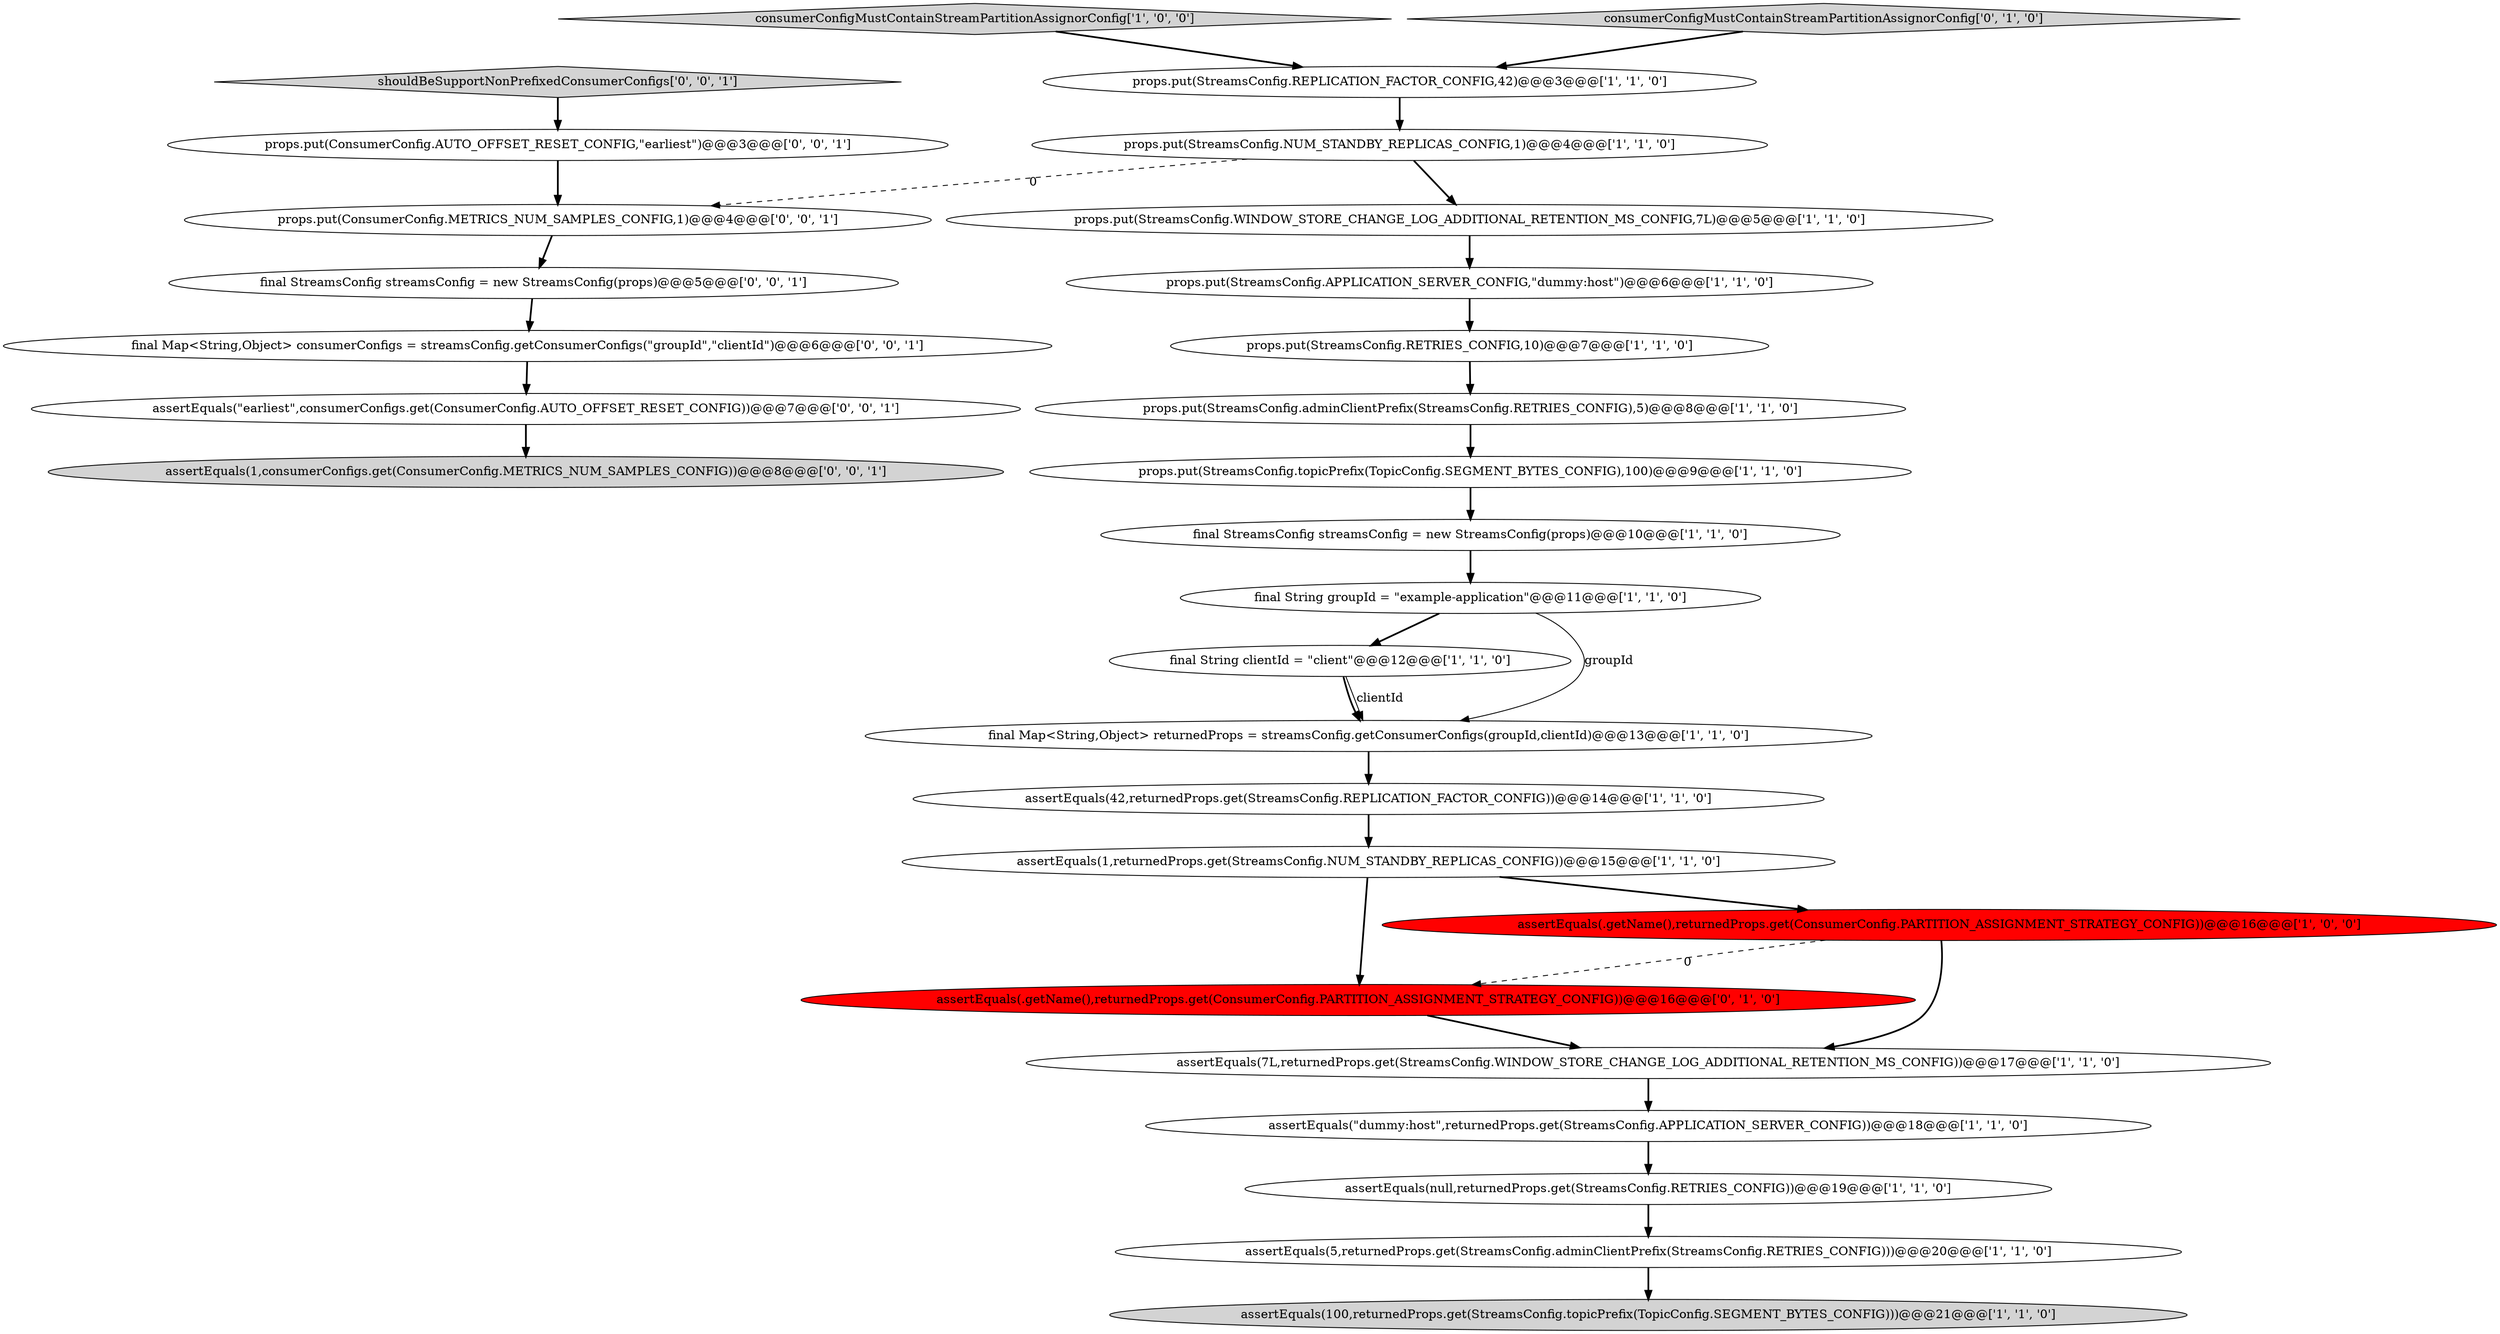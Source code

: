 digraph {
14 [style = filled, label = "final String clientId = \"client\"@@@12@@@['1', '1', '0']", fillcolor = white, shape = ellipse image = "AAA0AAABBB1BBB"];
0 [style = filled, label = "props.put(StreamsConfig.RETRIES_CONFIG,10)@@@7@@@['1', '1', '0']", fillcolor = white, shape = ellipse image = "AAA0AAABBB1BBB"];
27 [style = filled, label = "assertEquals(1,consumerConfigs.get(ConsumerConfig.METRICS_NUM_SAMPLES_CONFIG))@@@8@@@['0', '0', '1']", fillcolor = lightgray, shape = ellipse image = "AAA0AAABBB3BBB"];
12 [style = filled, label = "assertEquals(\"dummy:host\",returnedProps.get(StreamsConfig.APPLICATION_SERVER_CONFIG))@@@18@@@['1', '1', '0']", fillcolor = white, shape = ellipse image = "AAA0AAABBB1BBB"];
21 [style = filled, label = "assertEquals(.getName(),returnedProps.get(ConsumerConfig.PARTITION_ASSIGNMENT_STRATEGY_CONFIG))@@@16@@@['0', '1', '0']", fillcolor = red, shape = ellipse image = "AAA1AAABBB2BBB"];
13 [style = filled, label = "assertEquals(null,returnedProps.get(StreamsConfig.RETRIES_CONFIG))@@@19@@@['1', '1', '0']", fillcolor = white, shape = ellipse image = "AAA0AAABBB1BBB"];
7 [style = filled, label = "props.put(StreamsConfig.WINDOW_STORE_CHANGE_LOG_ADDITIONAL_RETENTION_MS_CONFIG,7L)@@@5@@@['1', '1', '0']", fillcolor = white, shape = ellipse image = "AAA0AAABBB1BBB"];
9 [style = filled, label = "props.put(StreamsConfig.APPLICATION_SERVER_CONFIG,\"dummy:host\")@@@6@@@['1', '1', '0']", fillcolor = white, shape = ellipse image = "AAA0AAABBB1BBB"];
24 [style = filled, label = "props.put(ConsumerConfig.METRICS_NUM_SAMPLES_CONFIG,1)@@@4@@@['0', '0', '1']", fillcolor = white, shape = ellipse image = "AAA0AAABBB3BBB"];
8 [style = filled, label = "props.put(StreamsConfig.adminClientPrefix(StreamsConfig.RETRIES_CONFIG),5)@@@8@@@['1', '1', '0']", fillcolor = white, shape = ellipse image = "AAA0AAABBB1BBB"];
28 [style = filled, label = "props.put(ConsumerConfig.AUTO_OFFSET_RESET_CONFIG,\"earliest\")@@@3@@@['0', '0', '1']", fillcolor = white, shape = ellipse image = "AAA0AAABBB3BBB"];
18 [style = filled, label = "final StreamsConfig streamsConfig = new StreamsConfig(props)@@@10@@@['1', '1', '0']", fillcolor = white, shape = ellipse image = "AAA0AAABBB1BBB"];
22 [style = filled, label = "final Map<String,Object> consumerConfigs = streamsConfig.getConsumerConfigs(\"groupId\",\"clientId\")@@@6@@@['0', '0', '1']", fillcolor = white, shape = ellipse image = "AAA0AAABBB3BBB"];
3 [style = filled, label = "assertEquals(5,returnedProps.get(StreamsConfig.adminClientPrefix(StreamsConfig.RETRIES_CONFIG)))@@@20@@@['1', '1', '0']", fillcolor = white, shape = ellipse image = "AAA0AAABBB1BBB"];
4 [style = filled, label = "final String groupId = \"example-application\"@@@11@@@['1', '1', '0']", fillcolor = white, shape = ellipse image = "AAA0AAABBB1BBB"];
16 [style = filled, label = "props.put(StreamsConfig.REPLICATION_FACTOR_CONFIG,42)@@@3@@@['1', '1', '0']", fillcolor = white, shape = ellipse image = "AAA0AAABBB1BBB"];
15 [style = filled, label = "assertEquals(.getName(),returnedProps.get(ConsumerConfig.PARTITION_ASSIGNMENT_STRATEGY_CONFIG))@@@16@@@['1', '0', '0']", fillcolor = red, shape = ellipse image = "AAA1AAABBB1BBB"];
26 [style = filled, label = "assertEquals(\"earliest\",consumerConfigs.get(ConsumerConfig.AUTO_OFFSET_RESET_CONFIG))@@@7@@@['0', '0', '1']", fillcolor = white, shape = ellipse image = "AAA0AAABBB3BBB"];
11 [style = filled, label = "assertEquals(100,returnedProps.get(StreamsConfig.topicPrefix(TopicConfig.SEGMENT_BYTES_CONFIG)))@@@21@@@['1', '1', '0']", fillcolor = lightgray, shape = ellipse image = "AAA0AAABBB1BBB"];
1 [style = filled, label = "props.put(StreamsConfig.topicPrefix(TopicConfig.SEGMENT_BYTES_CONFIG),100)@@@9@@@['1', '1', '0']", fillcolor = white, shape = ellipse image = "AAA0AAABBB1BBB"];
25 [style = filled, label = "final StreamsConfig streamsConfig = new StreamsConfig(props)@@@5@@@['0', '0', '1']", fillcolor = white, shape = ellipse image = "AAA0AAABBB3BBB"];
2 [style = filled, label = "consumerConfigMustContainStreamPartitionAssignorConfig['1', '0', '0']", fillcolor = lightgray, shape = diamond image = "AAA0AAABBB1BBB"];
6 [style = filled, label = "assertEquals(42,returnedProps.get(StreamsConfig.REPLICATION_FACTOR_CONFIG))@@@14@@@['1', '1', '0']", fillcolor = white, shape = ellipse image = "AAA0AAABBB1BBB"];
10 [style = filled, label = "assertEquals(7L,returnedProps.get(StreamsConfig.WINDOW_STORE_CHANGE_LOG_ADDITIONAL_RETENTION_MS_CONFIG))@@@17@@@['1', '1', '0']", fillcolor = white, shape = ellipse image = "AAA0AAABBB1BBB"];
20 [style = filled, label = "consumerConfigMustContainStreamPartitionAssignorConfig['0', '1', '0']", fillcolor = lightgray, shape = diamond image = "AAA0AAABBB2BBB"];
19 [style = filled, label = "final Map<String,Object> returnedProps = streamsConfig.getConsumerConfigs(groupId,clientId)@@@13@@@['1', '1', '0']", fillcolor = white, shape = ellipse image = "AAA0AAABBB1BBB"];
23 [style = filled, label = "shouldBeSupportNonPrefixedConsumerConfigs['0', '0', '1']", fillcolor = lightgray, shape = diamond image = "AAA0AAABBB3BBB"];
5 [style = filled, label = "assertEquals(1,returnedProps.get(StreamsConfig.NUM_STANDBY_REPLICAS_CONFIG))@@@15@@@['1', '1', '0']", fillcolor = white, shape = ellipse image = "AAA0AAABBB1BBB"];
17 [style = filled, label = "props.put(StreamsConfig.NUM_STANDBY_REPLICAS_CONFIG,1)@@@4@@@['1', '1', '0']", fillcolor = white, shape = ellipse image = "AAA0AAABBB1BBB"];
22->26 [style = bold, label=""];
21->10 [style = bold, label=""];
4->14 [style = bold, label=""];
15->10 [style = bold, label=""];
9->0 [style = bold, label=""];
25->22 [style = bold, label=""];
17->24 [style = dashed, label="0"];
3->11 [style = bold, label=""];
5->15 [style = bold, label=""];
15->21 [style = dashed, label="0"];
14->19 [style = bold, label=""];
1->18 [style = bold, label=""];
16->17 [style = bold, label=""];
14->19 [style = solid, label="clientId"];
19->6 [style = bold, label=""];
17->7 [style = bold, label=""];
7->9 [style = bold, label=""];
8->1 [style = bold, label=""];
12->13 [style = bold, label=""];
5->21 [style = bold, label=""];
6->5 [style = bold, label=""];
26->27 [style = bold, label=""];
23->28 [style = bold, label=""];
20->16 [style = bold, label=""];
18->4 [style = bold, label=""];
13->3 [style = bold, label=""];
10->12 [style = bold, label=""];
24->25 [style = bold, label=""];
0->8 [style = bold, label=""];
28->24 [style = bold, label=""];
4->19 [style = solid, label="groupId"];
2->16 [style = bold, label=""];
}
